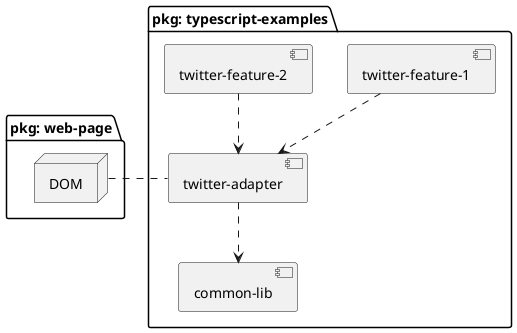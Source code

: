@startuml "typescript-examples"

package "pkg: web-page" {
    node DOM
}

package "pkg: typescript-examples" {
    [common-lib]
    [twitter-adapter]
    [twitter-feature-1]
    [twitter-feature-2]

    [twitter-feature-1] ..> [twitter-adapter]
    [twitter-feature-2] ..> [twitter-adapter]
    [twitter-adapter] ..> [common-lib]
    [twitter-adapter] ..left.. DOM
}

@enduml